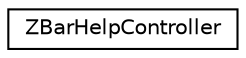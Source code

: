 digraph G
{
  edge [fontname="Helvetica",fontsize="10",labelfontname="Helvetica",labelfontsize="10"];
  node [fontname="Helvetica",fontsize="10",shape=record];
  rankdir=LR;
  Node1 [label="ZBarHelpController",height=0.2,width=0.4,color="black", fillcolor="white", style="filled",URL="$interface_z_bar_help_controller.html"];
}

